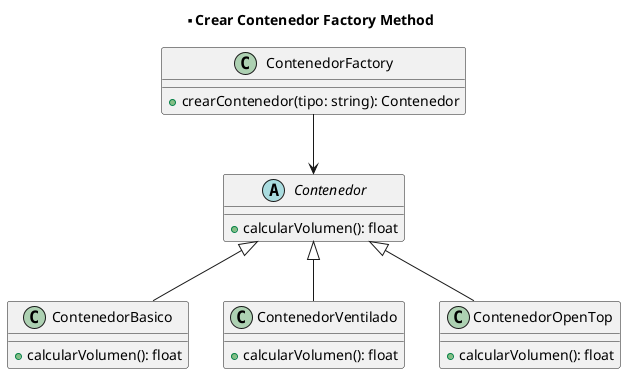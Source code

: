 @startuml

title ** Crear Contenedor Factory Method 
abstract class Contenedor {
    + calcularVolumen(): float
}

class ContenedorFactory {
    + crearContenedor(tipo: string): Contenedor
}

class ContenedorBasico {
    + calcularVolumen(): float
}

class ContenedorVentilado {
    + calcularVolumen(): float
}

class ContenedorOpenTop {
    + calcularVolumen(): float
}

Contenedor <|-- ContenedorBasico
Contenedor <|-- ContenedorVentilado
Contenedor <|-- ContenedorOpenTop

ContenedorFactory --> Contenedor

@enduml
